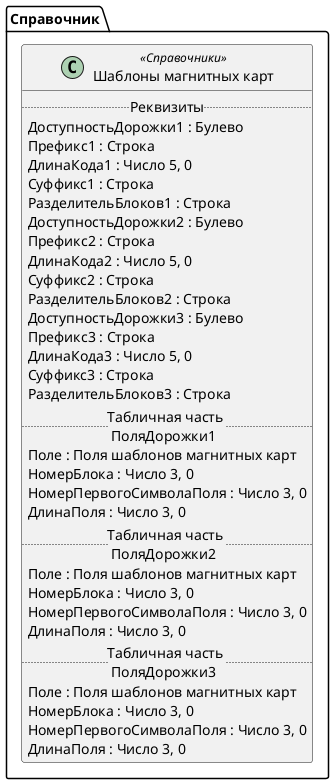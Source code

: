 ﻿@startuml ШаблоныМагнитныхКарт
'!include templates.wsd
'..\include templates.wsd
class Справочник.ШаблоныМагнитныхКарт as "Шаблоны магнитных карт" <<Справочники>>
{
..Реквизиты..
ДоступностьДорожки1 : Булево
Префикс1 : Строка
ДлинаКода1 : Число 5, 0
Суффикс1 : Строка
РазделительБлоков1 : Строка
ДоступностьДорожки2 : Булево
Префикс2 : Строка
ДлинаКода2 : Число 5, 0
Суффикс2 : Строка
РазделительБлоков2 : Строка
ДоступностьДорожки3 : Булево
Префикс3 : Строка
ДлинаКода3 : Число 5, 0
Суффикс3 : Строка
РазделительБлоков3 : Строка
..Табличная часть \n ПоляДорожки1..
Поле : Поля шаблонов магнитных карт
НомерБлока : Число 3, 0
НомерПервогоСимволаПоля : Число 3, 0
ДлинаПоля : Число 3, 0
..Табличная часть \n ПоляДорожки2..
Поле : Поля шаблонов магнитных карт
НомерБлока : Число 3, 0
НомерПервогоСимволаПоля : Число 3, 0
ДлинаПоля : Число 3, 0
..Табличная часть \n ПоляДорожки3..
Поле : Поля шаблонов магнитных карт
НомерБлока : Число 3, 0
НомерПервогоСимволаПоля : Число 3, 0
ДлинаПоля : Число 3, 0
}
@enduml
